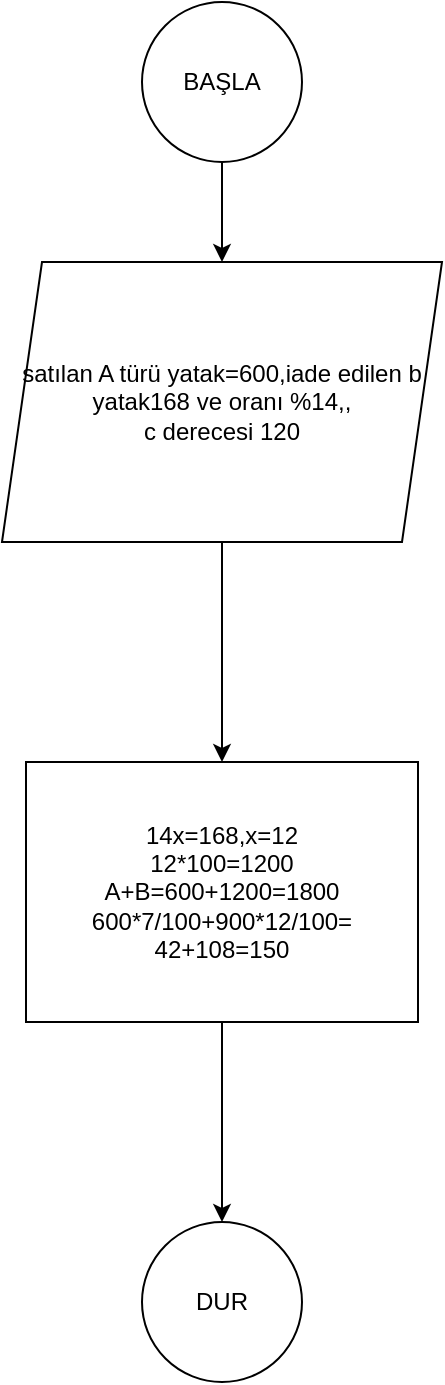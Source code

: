 <mxfile version="15.0.3" type="device"><diagram id="66NwF8_pRhwNCDVzElTH" name="Page-1"><mxGraphModel dx="373" dy="470" grid="1" gridSize="10" guides="1" tooltips="1" connect="1" arrows="1" fold="1" page="1" pageScale="1" pageWidth="827" pageHeight="1169" math="0" shadow="0"><root><mxCell id="0"/><mxCell id="1" parent="0"/><mxCell id="ULtS4oDjJzk9xGAd4xsy-1" value="DUR" style="ellipse;whiteSpace=wrap;html=1;aspect=fixed;" vertex="1" parent="1"><mxGeometry x="370" y="660" width="80" height="80" as="geometry"/></mxCell><mxCell id="ULtS4oDjJzk9xGAd4xsy-4" value="" style="edgeStyle=orthogonalEdgeStyle;rounded=0;orthogonalLoop=1;jettySize=auto;html=1;" edge="1" parent="1" source="ULtS4oDjJzk9xGAd4xsy-2" target="ULtS4oDjJzk9xGAd4xsy-3"><mxGeometry relative="1" as="geometry"/></mxCell><mxCell id="ULtS4oDjJzk9xGAd4xsy-2" value="BAŞLA" style="ellipse;whiteSpace=wrap;html=1;aspect=fixed;" vertex="1" parent="1"><mxGeometry x="370" y="50" width="80" height="80" as="geometry"/></mxCell><mxCell id="ULtS4oDjJzk9xGAd4xsy-6" value="" style="edgeStyle=orthogonalEdgeStyle;rounded=0;orthogonalLoop=1;jettySize=auto;html=1;" edge="1" parent="1" source="ULtS4oDjJzk9xGAd4xsy-3" target="ULtS4oDjJzk9xGAd4xsy-5"><mxGeometry relative="1" as="geometry"/></mxCell><mxCell id="ULtS4oDjJzk9xGAd4xsy-3" value="satılan A türü yatak=600,iade edilen b yatak168 ve oranı %14,,&lt;br&gt;c derecesi 120" style="shape=parallelogram;perimeter=parallelogramPerimeter;whiteSpace=wrap;html=1;fixedSize=1;" vertex="1" parent="1"><mxGeometry x="300" y="180" width="220" height="140" as="geometry"/></mxCell><mxCell id="ULtS4oDjJzk9xGAd4xsy-7" value="" style="edgeStyle=orthogonalEdgeStyle;rounded=0;orthogonalLoop=1;jettySize=auto;html=1;" edge="1" parent="1" source="ULtS4oDjJzk9xGAd4xsy-5" target="ULtS4oDjJzk9xGAd4xsy-1"><mxGeometry relative="1" as="geometry"/></mxCell><mxCell id="ULtS4oDjJzk9xGAd4xsy-5" value="14x=168,x=12&lt;br&gt;12*100=1200&lt;br&gt;A+B=600+1200=1800&lt;br&gt;600*7/100+900*12/100=&lt;br&gt;42+108=150" style="whiteSpace=wrap;html=1;" vertex="1" parent="1"><mxGeometry x="312" y="430" width="196" height="130" as="geometry"/></mxCell></root></mxGraphModel></diagram></mxfile>